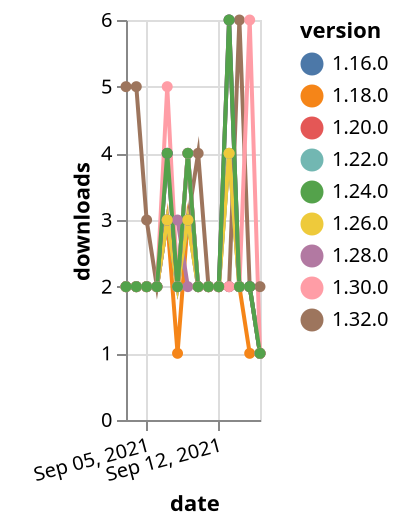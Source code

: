 {"$schema": "https://vega.github.io/schema/vega-lite/v5.json", "description": "A simple bar chart with embedded data.", "data": {"values": [{"date": "2021-09-03", "total": 2605, "delta": 2, "version": "1.18.0"}, {"date": "2021-09-04", "total": 2607, "delta": 2, "version": "1.18.0"}, {"date": "2021-09-05", "total": 2609, "delta": 2, "version": "1.18.0"}, {"date": "2021-09-06", "total": 2611, "delta": 2, "version": "1.18.0"}, {"date": "2021-09-07", "total": 2614, "delta": 3, "version": "1.18.0"}, {"date": "2021-09-08", "total": 2615, "delta": 1, "version": "1.18.0"}, {"date": "2021-09-09", "total": 2618, "delta": 3, "version": "1.18.0"}, {"date": "2021-09-10", "total": 2620, "delta": 2, "version": "1.18.0"}, {"date": "2021-09-11", "total": 2622, "delta": 2, "version": "1.18.0"}, {"date": "2021-09-12", "total": 2624, "delta": 2, "version": "1.18.0"}, {"date": "2021-09-13", "total": 2628, "delta": 4, "version": "1.18.0"}, {"date": "2021-09-14", "total": 2630, "delta": 2, "version": "1.18.0"}, {"date": "2021-09-15", "total": 2631, "delta": 1, "version": "1.18.0"}, {"date": "2021-09-16", "total": 2632, "delta": 1, "version": "1.18.0"}, {"date": "2021-09-03", "total": 255, "delta": 5, "version": "1.32.0"}, {"date": "2021-09-04", "total": 260, "delta": 5, "version": "1.32.0"}, {"date": "2021-09-05", "total": 263, "delta": 3, "version": "1.32.0"}, {"date": "2021-09-06", "total": 265, "delta": 2, "version": "1.32.0"}, {"date": "2021-09-07", "total": 268, "delta": 3, "version": "1.32.0"}, {"date": "2021-09-08", "total": 270, "delta": 2, "version": "1.32.0"}, {"date": "2021-09-09", "total": 273, "delta": 3, "version": "1.32.0"}, {"date": "2021-09-10", "total": 277, "delta": 4, "version": "1.32.0"}, {"date": "2021-09-11", "total": 279, "delta": 2, "version": "1.32.0"}, {"date": "2021-09-12", "total": 281, "delta": 2, "version": "1.32.0"}, {"date": "2021-09-13", "total": 283, "delta": 2, "version": "1.32.0"}, {"date": "2021-09-14", "total": 289, "delta": 6, "version": "1.32.0"}, {"date": "2021-09-15", "total": 291, "delta": 2, "version": "1.32.0"}, {"date": "2021-09-16", "total": 293, "delta": 2, "version": "1.32.0"}, {"date": "2021-09-03", "total": 2137, "delta": 2, "version": "1.22.0"}, {"date": "2021-09-04", "total": 2139, "delta": 2, "version": "1.22.0"}, {"date": "2021-09-05", "total": 2141, "delta": 2, "version": "1.22.0"}, {"date": "2021-09-06", "total": 2143, "delta": 2, "version": "1.22.0"}, {"date": "2021-09-07", "total": 2146, "delta": 3, "version": "1.22.0"}, {"date": "2021-09-08", "total": 2148, "delta": 2, "version": "1.22.0"}, {"date": "2021-09-09", "total": 2151, "delta": 3, "version": "1.22.0"}, {"date": "2021-09-10", "total": 2153, "delta": 2, "version": "1.22.0"}, {"date": "2021-09-11", "total": 2155, "delta": 2, "version": "1.22.0"}, {"date": "2021-09-12", "total": 2157, "delta": 2, "version": "1.22.0"}, {"date": "2021-09-13", "total": 2161, "delta": 4, "version": "1.22.0"}, {"date": "2021-09-14", "total": 2163, "delta": 2, "version": "1.22.0"}, {"date": "2021-09-15", "total": 2165, "delta": 2, "version": "1.22.0"}, {"date": "2021-09-16", "total": 2166, "delta": 1, "version": "1.22.0"}, {"date": "2021-09-03", "total": 1006, "delta": 2, "version": "1.28.0"}, {"date": "2021-09-04", "total": 1008, "delta": 2, "version": "1.28.0"}, {"date": "2021-09-05", "total": 1010, "delta": 2, "version": "1.28.0"}, {"date": "2021-09-06", "total": 1012, "delta": 2, "version": "1.28.0"}, {"date": "2021-09-07", "total": 1015, "delta": 3, "version": "1.28.0"}, {"date": "2021-09-08", "total": 1018, "delta": 3, "version": "1.28.0"}, {"date": "2021-09-09", "total": 1020, "delta": 2, "version": "1.28.0"}, {"date": "2021-09-10", "total": 1022, "delta": 2, "version": "1.28.0"}, {"date": "2021-09-11", "total": 1024, "delta": 2, "version": "1.28.0"}, {"date": "2021-09-12", "total": 1026, "delta": 2, "version": "1.28.0"}, {"date": "2021-09-13", "total": 1028, "delta": 2, "version": "1.28.0"}, {"date": "2021-09-14", "total": 1030, "delta": 2, "version": "1.28.0"}, {"date": "2021-09-15", "total": 1032, "delta": 2, "version": "1.28.0"}, {"date": "2021-09-16", "total": 1033, "delta": 1, "version": "1.28.0"}, {"date": "2021-09-03", "total": 1505, "delta": 2, "version": "1.26.0"}, {"date": "2021-09-04", "total": 1507, "delta": 2, "version": "1.26.0"}, {"date": "2021-09-05", "total": 1509, "delta": 2, "version": "1.26.0"}, {"date": "2021-09-06", "total": 1511, "delta": 2, "version": "1.26.0"}, {"date": "2021-09-07", "total": 1514, "delta": 3, "version": "1.26.0"}, {"date": "2021-09-08", "total": 1516, "delta": 2, "version": "1.26.0"}, {"date": "2021-09-09", "total": 1519, "delta": 3, "version": "1.26.0"}, {"date": "2021-09-10", "total": 1521, "delta": 2, "version": "1.26.0"}, {"date": "2021-09-11", "total": 1523, "delta": 2, "version": "1.26.0"}, {"date": "2021-09-12", "total": 1525, "delta": 2, "version": "1.26.0"}, {"date": "2021-09-13", "total": 1529, "delta": 4, "version": "1.26.0"}, {"date": "2021-09-14", "total": 1531, "delta": 2, "version": "1.26.0"}, {"date": "2021-09-15", "total": 1533, "delta": 2, "version": "1.26.0"}, {"date": "2021-09-16", "total": 1534, "delta": 1, "version": "1.26.0"}, {"date": "2021-09-03", "total": 2585, "delta": 2, "version": "1.20.0"}, {"date": "2021-09-04", "total": 2587, "delta": 2, "version": "1.20.0"}, {"date": "2021-09-05", "total": 2589, "delta": 2, "version": "1.20.0"}, {"date": "2021-09-06", "total": 2591, "delta": 2, "version": "1.20.0"}, {"date": "2021-09-07", "total": 2595, "delta": 4, "version": "1.20.0"}, {"date": "2021-09-08", "total": 2597, "delta": 2, "version": "1.20.0"}, {"date": "2021-09-09", "total": 2601, "delta": 4, "version": "1.20.0"}, {"date": "2021-09-10", "total": 2603, "delta": 2, "version": "1.20.0"}, {"date": "2021-09-11", "total": 2605, "delta": 2, "version": "1.20.0"}, {"date": "2021-09-12", "total": 2607, "delta": 2, "version": "1.20.0"}, {"date": "2021-09-13", "total": 2613, "delta": 6, "version": "1.20.0"}, {"date": "2021-09-14", "total": 2615, "delta": 2, "version": "1.20.0"}, {"date": "2021-09-15", "total": 2617, "delta": 2, "version": "1.20.0"}, {"date": "2021-09-16", "total": 2618, "delta": 1, "version": "1.20.0"}, {"date": "2021-09-03", "total": 3094, "delta": 2, "version": "1.16.0"}, {"date": "2021-09-04", "total": 3096, "delta": 2, "version": "1.16.0"}, {"date": "2021-09-05", "total": 3098, "delta": 2, "version": "1.16.0"}, {"date": "2021-09-06", "total": 3100, "delta": 2, "version": "1.16.0"}, {"date": "2021-09-07", "total": 3104, "delta": 4, "version": "1.16.0"}, {"date": "2021-09-08", "total": 3106, "delta": 2, "version": "1.16.0"}, {"date": "2021-09-09", "total": 3110, "delta": 4, "version": "1.16.0"}, {"date": "2021-09-10", "total": 3112, "delta": 2, "version": "1.16.0"}, {"date": "2021-09-11", "total": 3114, "delta": 2, "version": "1.16.0"}, {"date": "2021-09-12", "total": 3116, "delta": 2, "version": "1.16.0"}, {"date": "2021-09-13", "total": 3122, "delta": 6, "version": "1.16.0"}, {"date": "2021-09-14", "total": 3124, "delta": 2, "version": "1.16.0"}, {"date": "2021-09-15", "total": 3126, "delta": 2, "version": "1.16.0"}, {"date": "2021-09-16", "total": 3127, "delta": 1, "version": "1.16.0"}, {"date": "2021-09-03", "total": 804, "delta": 2, "version": "1.30.0"}, {"date": "2021-09-04", "total": 806, "delta": 2, "version": "1.30.0"}, {"date": "2021-09-05", "total": 808, "delta": 2, "version": "1.30.0"}, {"date": "2021-09-06", "total": 810, "delta": 2, "version": "1.30.0"}, {"date": "2021-09-07", "total": 815, "delta": 5, "version": "1.30.0"}, {"date": "2021-09-08", "total": 817, "delta": 2, "version": "1.30.0"}, {"date": "2021-09-09", "total": 821, "delta": 4, "version": "1.30.0"}, {"date": "2021-09-10", "total": 823, "delta": 2, "version": "1.30.0"}, {"date": "2021-09-11", "total": 825, "delta": 2, "version": "1.30.0"}, {"date": "2021-09-12", "total": 827, "delta": 2, "version": "1.30.0"}, {"date": "2021-09-13", "total": 829, "delta": 2, "version": "1.30.0"}, {"date": "2021-09-14", "total": 831, "delta": 2, "version": "1.30.0"}, {"date": "2021-09-15", "total": 837, "delta": 6, "version": "1.30.0"}, {"date": "2021-09-16", "total": 838, "delta": 1, "version": "1.30.0"}, {"date": "2021-09-03", "total": 2042, "delta": 2, "version": "1.24.0"}, {"date": "2021-09-04", "total": 2044, "delta": 2, "version": "1.24.0"}, {"date": "2021-09-05", "total": 2046, "delta": 2, "version": "1.24.0"}, {"date": "2021-09-06", "total": 2048, "delta": 2, "version": "1.24.0"}, {"date": "2021-09-07", "total": 2052, "delta": 4, "version": "1.24.0"}, {"date": "2021-09-08", "total": 2054, "delta": 2, "version": "1.24.0"}, {"date": "2021-09-09", "total": 2058, "delta": 4, "version": "1.24.0"}, {"date": "2021-09-10", "total": 2060, "delta": 2, "version": "1.24.0"}, {"date": "2021-09-11", "total": 2062, "delta": 2, "version": "1.24.0"}, {"date": "2021-09-12", "total": 2064, "delta": 2, "version": "1.24.0"}, {"date": "2021-09-13", "total": 2070, "delta": 6, "version": "1.24.0"}, {"date": "2021-09-14", "total": 2072, "delta": 2, "version": "1.24.0"}, {"date": "2021-09-15", "total": 2074, "delta": 2, "version": "1.24.0"}, {"date": "2021-09-16", "total": 2075, "delta": 1, "version": "1.24.0"}]}, "width": "container", "mark": {"type": "line", "point": {"filled": true}}, "encoding": {"x": {"field": "date", "type": "temporal", "timeUnit": "yearmonthdate", "title": "date", "axis": {"labelAngle": -15}}, "y": {"field": "delta", "type": "quantitative", "title": "downloads"}, "color": {"field": "version", "type": "nominal"}, "tooltip": {"field": "delta"}}}